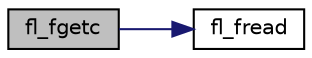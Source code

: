 digraph "fl_fgetc"
{
 // LATEX_PDF_SIZE
  edge [fontname="Helvetica",fontsize="10",labelfontname="Helvetica",labelfontsize="10"];
  node [fontname="Helvetica",fontsize="10",shape=record];
  rankdir="LR";
  Node1 [label="fl_fgetc",height=0.2,width=0.4,color="black", fillcolor="grey75", style="filled", fontcolor="black",tooltip=" "];
  Node1 -> Node2 [color="midnightblue",fontsize="10",style="solid",fontname="Helvetica"];
  Node2 [label="fl_fread",height=0.2,width=0.4,color="black", fillcolor="white", style="filled",URL="$fat__filelib_8c.html#acfc7937a8a1f6846f762a2af33507b66",tooltip=" "];
}
